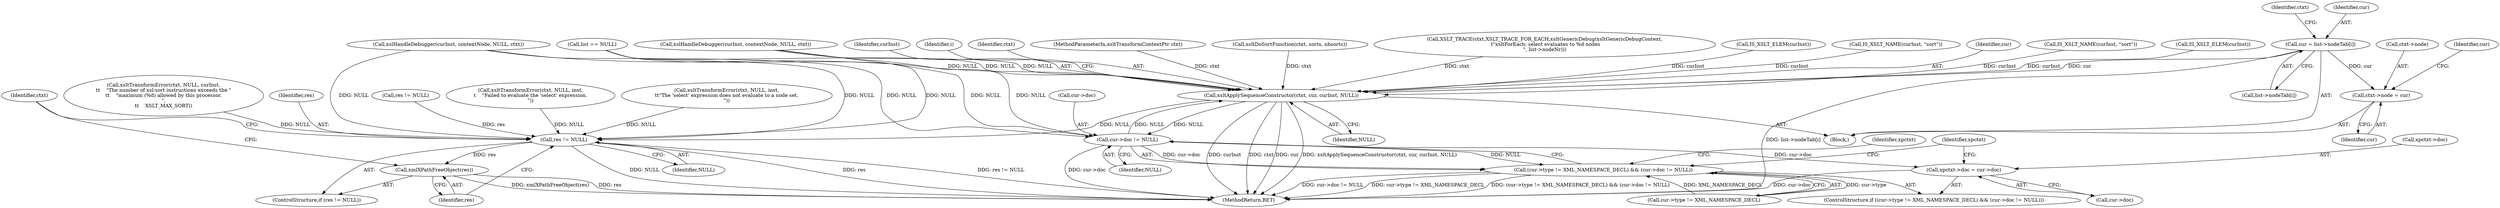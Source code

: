 digraph "0_Chrome_96dbafe288dbe2f0cc45fa3c39daf6d0c37acbab_40@array" {
"1000418" [label="(Call,cur = list->nodeTab[i])"];
"1000425" [label="(Call,ctxt->node = cur)"];
"1000456" [label="(Call,xsltApplySequenceConstructor(ctxt, cur, curInst, NULL))"];
"1000437" [label="(Call,cur->doc != NULL)"];
"1000431" [label="(Call,(cur->type != XML_NAMESPACE_DECL) && (cur->doc != NULL))"];
"1000442" [label="(Call,xpctxt->doc = cur->doc)"];
"1000464" [label="(Call,res != NULL)"];
"1000467" [label="(Call,xmlXPathFreeObject(res))"];
"1000465" [label="(Identifier,res)"];
"1000438" [label="(Call,cur->doc)"];
"1000457" [label="(Identifier,ctxt)"];
"1000468" [label="(Identifier,res)"];
"1000418" [label="(Call,cur = list->nodeTab[i])"];
"1000110" [label="(MethodParameterIn,xsltTransformContextPtr ctxt)"];
"1000417" [label="(Block,)"];
"1000443" [label="(Call,xpctxt->doc)"];
"1000504" [label="(MethodReturn,RET)"];
"1000265" [label="(Call,xsltTransformError(ctxt, NULL, inst,\n\t\t\"The 'select' expression does not evaluate to a node set.\n\"))"];
"1000466" [label="(Identifier,NULL)"];
"1000456" [label="(Call,xsltApplySequenceConstructor(ctxt, cur, curInst, NULL))"];
"1000395" [label="(Call,xsltDoSortFunction(ctxt, sorts, nbsorts))"];
"1000301" [label="(Call,XSLT_TRACE(ctxt,XSLT_TRACE_FOR_EACH,xsltGenericDebug(xsltGenericDebugContext,\n \t\"xsltForEach: select evaluates to %d nodes\n\", list->nodeNr)))"];
"1000464" [label="(Call,res != NULL)"];
"1000467" [label="(Call,xmlXPathFreeObject(res))"];
"1000355" [label="(Call,IS_XSLT_ELEM(curInst))"];
"1000357" [label="(Call,IS_XSLT_NAME(curInst, \"sort\"))"];
"1000471" [label="(Identifier,ctxt)"];
"1000458" [label="(Identifier,cur)"];
"1000442" [label="(Call,xpctxt->doc = cur->doc)"];
"1000366" [label="(Call,xsltTransformError(ctxt, NULL, curInst,\n\t\t    \"The number of xsl:sort instructions exceeds the \"\n\t\t    \"maximum (%d) allowed by this processor.\n\",\n\t\t    XSLT_MAX_SORT))"];
"1000425" [label="(Call,ctxt->node = cur)"];
"1000431" [label="(Call,(cur->type != XML_NAMESPACE_DECL) && (cur->doc != NULL))"];
"1000429" [label="(Identifier,cur)"];
"1000324" [label="(Call,IS_XSLT_NAME(curInst, \"sort\"))"];
"1000427" [label="(Identifier,ctxt)"];
"1000292" [label="(Call,list == NULL)"];
"1000437" [label="(Call,cur->doc != NULL)"];
"1000463" [label="(ControlStructure,if (res != NULL))"];
"1000248" [label="(Call,res != NULL)"];
"1000420" [label="(Call,list->nodeTab[i])"];
"1000430" [label="(ControlStructure,if ((cur->type != XML_NAMESPACE_DECL) && (cur->doc != NULL)))"];
"1000419" [label="(Identifier,cur)"];
"1000322" [label="(Call,IS_XSLT_ELEM(curInst))"];
"1000444" [label="(Identifier,xpctxt)"];
"1000460" [label="(Identifier,NULL)"];
"1000279" [label="(Call,xsltTransformError(ctxt, NULL, inst,\n\t    \"Failed to evaluate the 'select' expression.\n\"))"];
"1000459" [label="(Identifier,curInst)"];
"1000343" [label="(Call,xslHandleDebugger(curInst, contextNode, NULL, ctxt))"];
"1000434" [label="(Identifier,cur)"];
"1000432" [label="(Call,cur->type != XML_NAMESPACE_DECL)"];
"1000451" [label="(Identifier,xpctxt)"];
"1000416" [label="(Identifier,i)"];
"1000385" [label="(Call,xslHandleDebugger(curInst, contextNode, NULL, ctxt))"];
"1000426" [label="(Call,ctxt->node)"];
"1000446" [label="(Call,cur->doc)"];
"1000441" [label="(Identifier,NULL)"];
"1000418" -> "1000417"  [label="AST: "];
"1000418" -> "1000420"  [label="CFG: "];
"1000419" -> "1000418"  [label="AST: "];
"1000420" -> "1000418"  [label="AST: "];
"1000427" -> "1000418"  [label="CFG: "];
"1000418" -> "1000504"  [label="DDG: list->nodeTab[i]"];
"1000418" -> "1000425"  [label="DDG: cur"];
"1000418" -> "1000456"  [label="DDG: cur"];
"1000425" -> "1000417"  [label="AST: "];
"1000425" -> "1000429"  [label="CFG: "];
"1000426" -> "1000425"  [label="AST: "];
"1000429" -> "1000425"  [label="AST: "];
"1000434" -> "1000425"  [label="CFG: "];
"1000456" -> "1000417"  [label="AST: "];
"1000456" -> "1000460"  [label="CFG: "];
"1000457" -> "1000456"  [label="AST: "];
"1000458" -> "1000456"  [label="AST: "];
"1000459" -> "1000456"  [label="AST: "];
"1000460" -> "1000456"  [label="AST: "];
"1000416" -> "1000456"  [label="CFG: "];
"1000456" -> "1000504"  [label="DDG: curInst"];
"1000456" -> "1000504"  [label="DDG: ctxt"];
"1000456" -> "1000504"  [label="DDG: cur"];
"1000456" -> "1000504"  [label="DDG: xsltApplySequenceConstructor(ctxt, cur, curInst, NULL)"];
"1000456" -> "1000437"  [label="DDG: NULL"];
"1000395" -> "1000456"  [label="DDG: ctxt"];
"1000301" -> "1000456"  [label="DDG: ctxt"];
"1000110" -> "1000456"  [label="DDG: ctxt"];
"1000355" -> "1000456"  [label="DDG: curInst"];
"1000357" -> "1000456"  [label="DDG: curInst"];
"1000324" -> "1000456"  [label="DDG: curInst"];
"1000322" -> "1000456"  [label="DDG: curInst"];
"1000292" -> "1000456"  [label="DDG: NULL"];
"1000385" -> "1000456"  [label="DDG: NULL"];
"1000437" -> "1000456"  [label="DDG: NULL"];
"1000343" -> "1000456"  [label="DDG: NULL"];
"1000456" -> "1000464"  [label="DDG: NULL"];
"1000437" -> "1000431"  [label="AST: "];
"1000437" -> "1000441"  [label="CFG: "];
"1000438" -> "1000437"  [label="AST: "];
"1000441" -> "1000437"  [label="AST: "];
"1000431" -> "1000437"  [label="CFG: "];
"1000437" -> "1000504"  [label="DDG: cur->doc"];
"1000437" -> "1000431"  [label="DDG: cur->doc"];
"1000437" -> "1000431"  [label="DDG: NULL"];
"1000292" -> "1000437"  [label="DDG: NULL"];
"1000385" -> "1000437"  [label="DDG: NULL"];
"1000343" -> "1000437"  [label="DDG: NULL"];
"1000437" -> "1000442"  [label="DDG: cur->doc"];
"1000431" -> "1000430"  [label="AST: "];
"1000431" -> "1000432"  [label="CFG: "];
"1000432" -> "1000431"  [label="AST: "];
"1000444" -> "1000431"  [label="CFG: "];
"1000451" -> "1000431"  [label="CFG: "];
"1000431" -> "1000504"  [label="DDG: cur->doc != NULL"];
"1000431" -> "1000504"  [label="DDG: cur->type != XML_NAMESPACE_DECL"];
"1000431" -> "1000504"  [label="DDG: (cur->type != XML_NAMESPACE_DECL) && (cur->doc != NULL)"];
"1000432" -> "1000431"  [label="DDG: cur->type"];
"1000432" -> "1000431"  [label="DDG: XML_NAMESPACE_DECL"];
"1000442" -> "1000430"  [label="AST: "];
"1000442" -> "1000446"  [label="CFG: "];
"1000443" -> "1000442"  [label="AST: "];
"1000446" -> "1000442"  [label="AST: "];
"1000451" -> "1000442"  [label="CFG: "];
"1000442" -> "1000504"  [label="DDG: cur->doc"];
"1000464" -> "1000463"  [label="AST: "];
"1000464" -> "1000466"  [label="CFG: "];
"1000465" -> "1000464"  [label="AST: "];
"1000466" -> "1000464"  [label="AST: "];
"1000468" -> "1000464"  [label="CFG: "];
"1000471" -> "1000464"  [label="CFG: "];
"1000464" -> "1000504"  [label="DDG: res"];
"1000464" -> "1000504"  [label="DDG: res != NULL"];
"1000464" -> "1000504"  [label="DDG: NULL"];
"1000248" -> "1000464"  [label="DDG: res"];
"1000292" -> "1000464"  [label="DDG: NULL"];
"1000366" -> "1000464"  [label="DDG: NULL"];
"1000265" -> "1000464"  [label="DDG: NULL"];
"1000385" -> "1000464"  [label="DDG: NULL"];
"1000279" -> "1000464"  [label="DDG: NULL"];
"1000343" -> "1000464"  [label="DDG: NULL"];
"1000464" -> "1000467"  [label="DDG: res"];
"1000467" -> "1000463"  [label="AST: "];
"1000467" -> "1000468"  [label="CFG: "];
"1000468" -> "1000467"  [label="AST: "];
"1000471" -> "1000467"  [label="CFG: "];
"1000467" -> "1000504"  [label="DDG: res"];
"1000467" -> "1000504"  [label="DDG: xmlXPathFreeObject(res)"];
}
